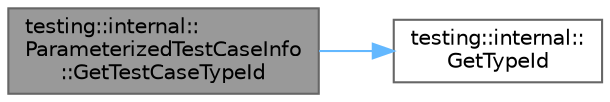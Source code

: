 digraph "testing::internal::ParameterizedTestCaseInfo::GetTestCaseTypeId"
{
 // LATEX_PDF_SIZE
  bgcolor="transparent";
  edge [fontname=Helvetica,fontsize=10,labelfontname=Helvetica,labelfontsize=10];
  node [fontname=Helvetica,fontsize=10,shape=box,height=0.2,width=0.4];
  rankdir="LR";
  Node1 [id="Node000001",label="testing::internal::\lParameterizedTestCaseInfo\l::GetTestCaseTypeId",height=0.2,width=0.4,color="gray40", fillcolor="grey60", style="filled", fontcolor="black",tooltip=" "];
  Node1 -> Node2 [id="edge1_Node000001_Node000002",color="steelblue1",style="solid",tooltip=" "];
  Node2 [id="Node000002",label="testing::internal::\lGetTypeId",height=0.2,width=0.4,color="grey40", fillcolor="white", style="filled",URL="$namespacetesting_1_1internal.html#a6b108e56fdc68ea937ffb3759fb55ab0",tooltip=" "];
}
